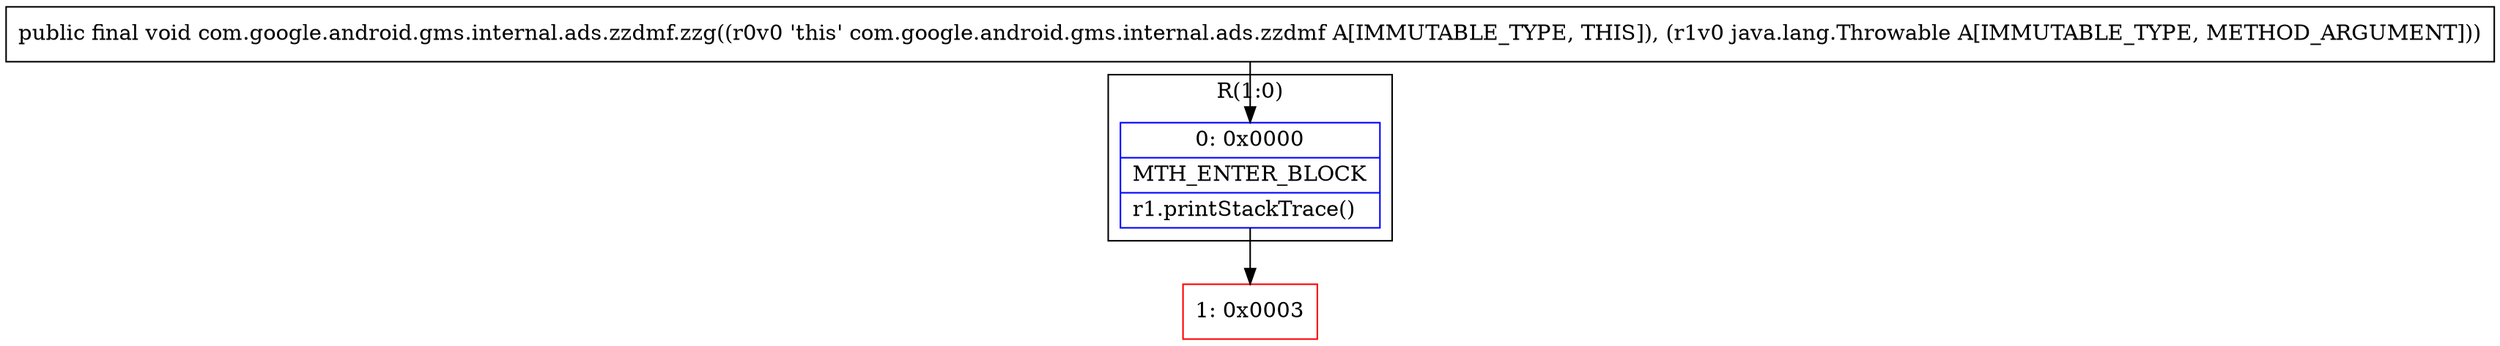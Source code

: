 digraph "CFG forcom.google.android.gms.internal.ads.zzdmf.zzg(Ljava\/lang\/Throwable;)V" {
subgraph cluster_Region_1116748331 {
label = "R(1:0)";
node [shape=record,color=blue];
Node_0 [shape=record,label="{0\:\ 0x0000|MTH_ENTER_BLOCK\l|r1.printStackTrace()\l}"];
}
Node_1 [shape=record,color=red,label="{1\:\ 0x0003}"];
MethodNode[shape=record,label="{public final void com.google.android.gms.internal.ads.zzdmf.zzg((r0v0 'this' com.google.android.gms.internal.ads.zzdmf A[IMMUTABLE_TYPE, THIS]), (r1v0 java.lang.Throwable A[IMMUTABLE_TYPE, METHOD_ARGUMENT])) }"];
MethodNode -> Node_0;
Node_0 -> Node_1;
}

